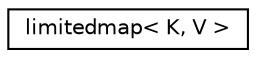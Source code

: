 digraph "Graphical Class Hierarchy"
{
 // LATEX_PDF_SIZE
  edge [fontname="Helvetica",fontsize="10",labelfontname="Helvetica",labelfontsize="10"];
  node [fontname="Helvetica",fontsize="10",shape=record];
  rankdir="LR";
  Node0 [label="limitedmap\< K, V \>",height=0.2,width=0.4,color="black", fillcolor="white", style="filled",URL="$classlimitedmap.html",tooltip=" "];
}
